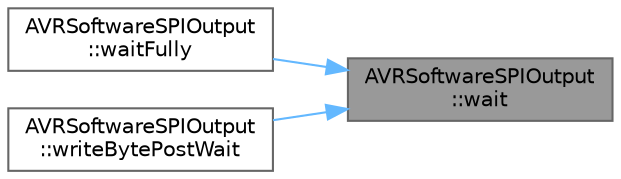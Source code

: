 digraph "AVRSoftwareSPIOutput::wait"
{
 // INTERACTIVE_SVG=YES
 // LATEX_PDF_SIZE
  bgcolor="transparent";
  edge [fontname=Helvetica,fontsize=10,labelfontname=Helvetica,labelfontsize=10];
  node [fontname=Helvetica,fontsize=10,shape=box,height=0.2,width=0.4];
  rankdir="RL";
  Node1 [id="Node000001",label="AVRSoftwareSPIOutput\l::wait",height=0.2,width=0.4,color="gray40", fillcolor="grey60", style="filled", fontcolor="black",tooltip="Wait until the SPI subsystem is ready for more data to write."];
  Node1 -> Node2 [id="edge1_Node000001_Node000002",dir="back",color="steelblue1",style="solid",tooltip=" "];
  Node2 [id="Node000002",label="AVRSoftwareSPIOutput\l::waitFully",height=0.2,width=0.4,color="grey40", fillcolor="white", style="filled",URL="$dc/d57/class_a_v_r_software_s_p_i_output_abc475d3c1bd94b5d61e699f7f77af905.html#abc475d3c1bd94b5d61e699f7f77af905",tooltip="Wait until the SPI subsystem is ready for more data to write."];
  Node1 -> Node3 [id="edge2_Node000001_Node000003",dir="back",color="steelblue1",style="solid",tooltip=" "];
  Node3 [id="Node000003",label="AVRSoftwareSPIOutput\l::writeBytePostWait",height=0.2,width=0.4,color="grey40", fillcolor="white", style="filled",URL="$dc/d57/class_a_v_r_software_s_p_i_output_a80903ee9d3226ced43e8f614a9e486b1.html#a80903ee9d3226ced43e8f614a9e486b1",tooltip="Write a single byte over SPI and wait afterwards."];
}
